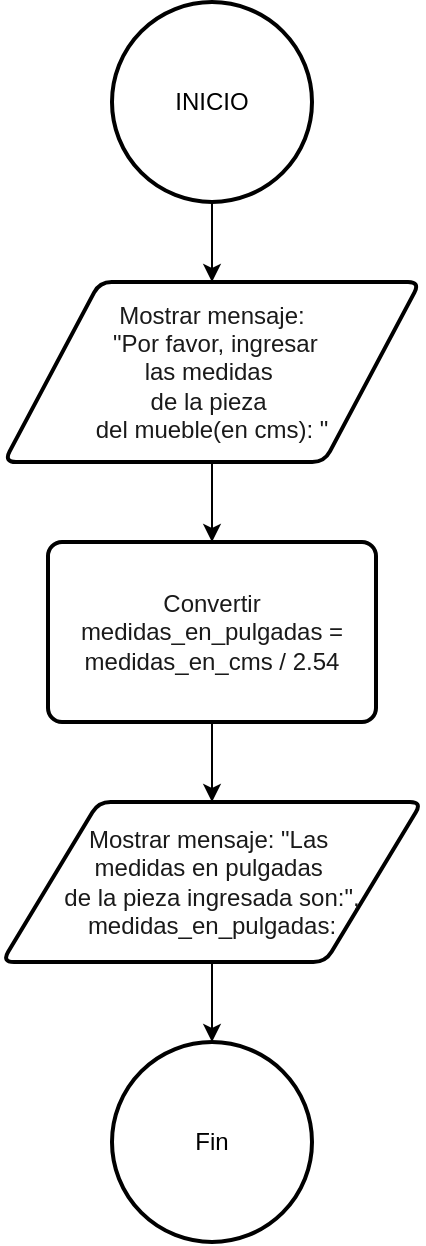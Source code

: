 <mxfile version="26.2.14">
  <diagram name="Página-1" id="qKl-N48iIIL1xrA9mvg9">
    <mxGraphModel dx="872" dy="1608" grid="1" gridSize="10" guides="1" tooltips="1" connect="1" arrows="1" fold="1" page="1" pageScale="1" pageWidth="827" pageHeight="1169" math="0" shadow="0">
      <root>
        <mxCell id="0" />
        <mxCell id="1" parent="0" />
        <mxCell id="VCholZaCpvBvsIcfgMD2-11" value="" style="edgeStyle=orthogonalEdgeStyle;rounded=0;orthogonalLoop=1;jettySize=auto;html=1;" edge="1" parent="1" source="VCholZaCpvBvsIcfgMD2-3" target="VCholZaCpvBvsIcfgMD2-4">
          <mxGeometry relative="1" as="geometry" />
        </mxCell>
        <mxCell id="VCholZaCpvBvsIcfgMD2-3" value="&lt;span style=&quot;color: rgb(26, 26, 26);&quot;&gt;Mostrar mensaje:&lt;/span&gt;&lt;div&gt;&lt;span style=&quot;color: rgb(26, 26, 26);&quot;&gt;&amp;nbsp;&quot;Por favor, ingresar&lt;/span&gt;&lt;/div&gt;&lt;div&gt;&lt;span style=&quot;color: rgb(26, 26, 26);&quot;&gt;las medidas&amp;nbsp;&lt;/span&gt;&lt;/div&gt;&lt;div&gt;&lt;span style=&quot;color: rgb(26, 26, 26);&quot;&gt;de la pieza&amp;nbsp;&lt;/span&gt;&lt;/div&gt;&lt;div&gt;&lt;span style=&quot;color: rgb(26, 26, 26);&quot;&gt;del mueble(en cms): &quot;&lt;/span&gt;&lt;/div&gt;" style="shape=parallelogram;html=1;strokeWidth=2;perimeter=parallelogramPerimeter;whiteSpace=wrap;rounded=1;arcSize=12;size=0.23;" vertex="1" parent="1">
          <mxGeometry x="291" y="100" width="208" height="90" as="geometry" />
        </mxCell>
        <mxCell id="VCholZaCpvBvsIcfgMD2-12" value="" style="edgeStyle=orthogonalEdgeStyle;rounded=0;orthogonalLoop=1;jettySize=auto;html=1;" edge="1" parent="1" source="VCholZaCpvBvsIcfgMD2-4" target="VCholZaCpvBvsIcfgMD2-5">
          <mxGeometry relative="1" as="geometry" />
        </mxCell>
        <mxCell id="VCholZaCpvBvsIcfgMD2-4" value="&lt;span style=&quot;color: rgb(26, 26, 26);&quot;&gt;Convertir medidas_en_pulgadas = medidas_en_cms / 2.54&lt;/span&gt;" style="rounded=1;whiteSpace=wrap;html=1;absoluteArcSize=1;arcSize=14;strokeWidth=2;" vertex="1" parent="1">
          <mxGeometry x="313" y="230" width="164" height="90" as="geometry" />
        </mxCell>
        <mxCell id="VCholZaCpvBvsIcfgMD2-13" value="" style="edgeStyle=orthogonalEdgeStyle;rounded=0;orthogonalLoop=1;jettySize=auto;html=1;" edge="1" parent="1" source="VCholZaCpvBvsIcfgMD2-5" target="VCholZaCpvBvsIcfgMD2-8">
          <mxGeometry relative="1" as="geometry" />
        </mxCell>
        <mxCell id="VCholZaCpvBvsIcfgMD2-5" value="&lt;span style=&quot;color: rgb(26, 26, 26);&quot;&gt;Mostrar mensaje: &quot;Las&amp;nbsp;&lt;/span&gt;&lt;div&gt;&lt;span style=&quot;color: rgb(26, 26, 26);&quot;&gt;medidas en pulgadas&amp;nbsp;&lt;/span&gt;&lt;/div&gt;&lt;div&gt;&lt;span style=&quot;color: rgb(26, 26, 26);&quot;&gt;de la pieza ingresada son:&quot;, medidas_en_pulgadas:&lt;/span&gt;&lt;/div&gt;" style="shape=parallelogram;html=1;strokeWidth=2;perimeter=parallelogramPerimeter;whiteSpace=wrap;rounded=1;arcSize=12;size=0.23;" vertex="1" parent="1">
          <mxGeometry x="290" y="360" width="210" height="80" as="geometry" />
        </mxCell>
        <mxCell id="VCholZaCpvBvsIcfgMD2-8" value="Fin" style="strokeWidth=2;html=1;shape=mxgraph.flowchart.start_2;whiteSpace=wrap;" vertex="1" parent="1">
          <mxGeometry x="345" y="480" width="100" height="100" as="geometry" />
        </mxCell>
        <mxCell id="VCholZaCpvBvsIcfgMD2-10" value="" style="edgeStyle=orthogonalEdgeStyle;rounded=0;orthogonalLoop=1;jettySize=auto;html=1;" edge="1" parent="1" source="VCholZaCpvBvsIcfgMD2-9" target="VCholZaCpvBvsIcfgMD2-3">
          <mxGeometry relative="1" as="geometry" />
        </mxCell>
        <mxCell id="VCholZaCpvBvsIcfgMD2-9" value="INICIO" style="strokeWidth=2;html=1;shape=mxgraph.flowchart.start_2;whiteSpace=wrap;" vertex="1" parent="1">
          <mxGeometry x="345" y="-40" width="100" height="100" as="geometry" />
        </mxCell>
      </root>
    </mxGraphModel>
  </diagram>
</mxfile>
